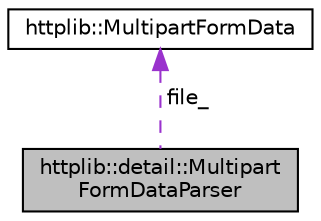 digraph "httplib::detail::MultipartFormDataParser"
{
 // LATEX_PDF_SIZE
  edge [fontname="Helvetica",fontsize="10",labelfontname="Helvetica",labelfontsize="10"];
  node [fontname="Helvetica",fontsize="10",shape=record];
  Node1 [label="httplib::detail::Multipart\lFormDataParser",height=0.2,width=0.4,color="black", fillcolor="grey75", style="filled", fontcolor="black",tooltip=" "];
  Node2 -> Node1 [dir="back",color="darkorchid3",fontsize="10",style="dashed",label=" file_" ,fontname="Helvetica"];
  Node2 [label="httplib::MultipartFormData",height=0.2,width=0.4,color="black", fillcolor="white", style="filled",URL="$structhttplib_1_1MultipartFormData.html",tooltip=" "];
}
